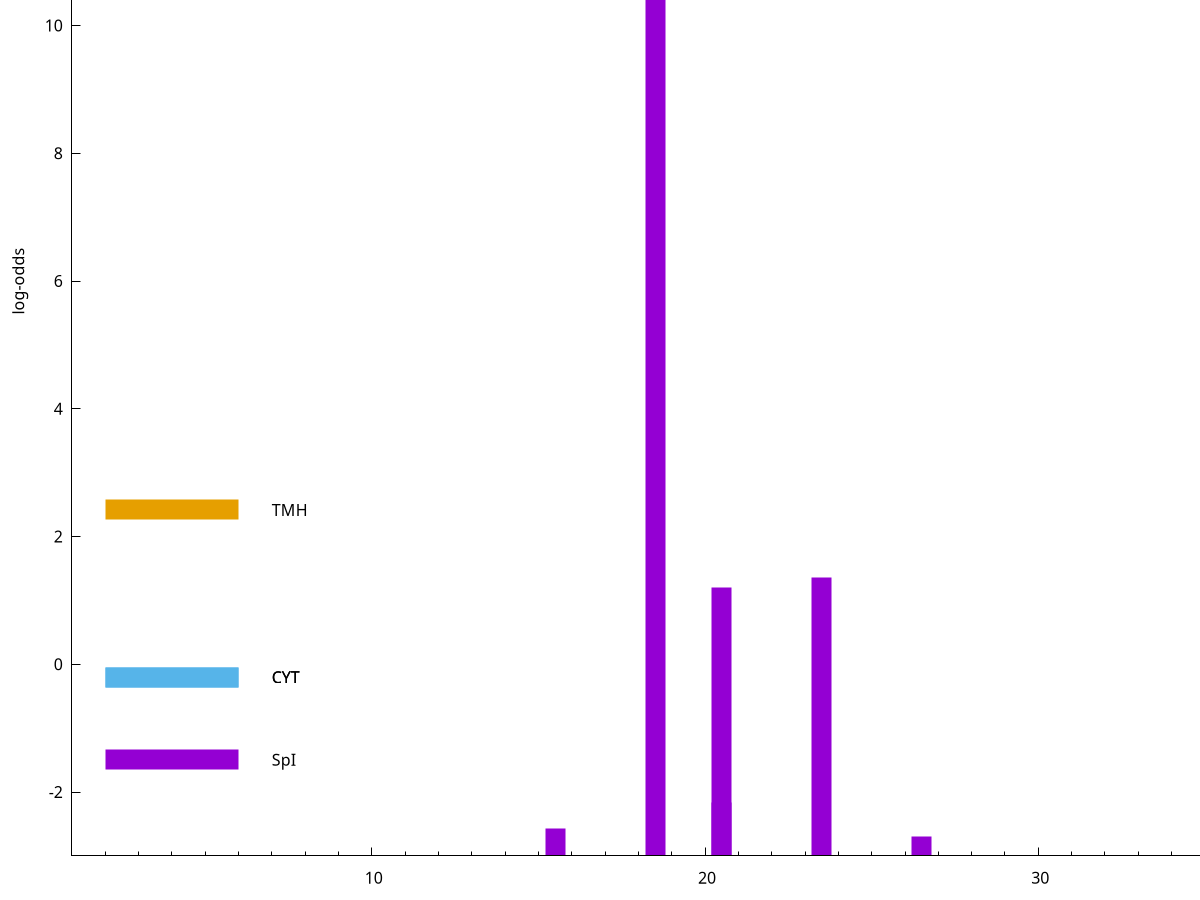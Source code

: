 set title "LipoP predictions for SRR3467249.gff"
set size 2., 1.4
set xrange [1:70] 
set mxtics 10
set yrange [-3:15]
set y2range [0:18]
set ylabel "log-odds"
set term postscript eps color solid "Helvetica" 30
set output "SRR3467249.gff51.eps"
set arrow from 2,11.5578 to 6,11.5578 nohead lt 1 lw 20
set label "SpI" at 7,11.5578
set arrow from 2,2.41802 to 6,2.41802 nohead lt 4 lw 20
set label "TMH" at 7,2.41802
set arrow from 2,-0.200913 to 6,-0.200913 nohead lt 3 lw 20
set label "CYT" at 7,-0.200913
set arrow from 2,-0.200913 to 6,-0.200913 nohead lt 3 lw 20
set label "CYT" at 7,-0.200913
set arrow from 2,-1.49297 to 6,-1.49297 nohead lt 1 lw 20
set label "SpI" at 7,-1.49297
set arrow from 2,11.5578 to 6,11.5578 nohead lt 1 lw 20
set label "SpI" at 7,11.5578
# NOTE: The scores below are the log-odds scores with the threshold
# NOTE: subtracted (a hack to make gnuplot make the histogram all
# NOTE: look nice).
plot "-" axes x1y2 title "" with impulses lt 1 lw 20
18.500000 14.555200
23.500000 4.356960
20.500000 4.208890
20.500000 0.828890
15.500000 0.436380
26.500000 0.307040
e
exit
